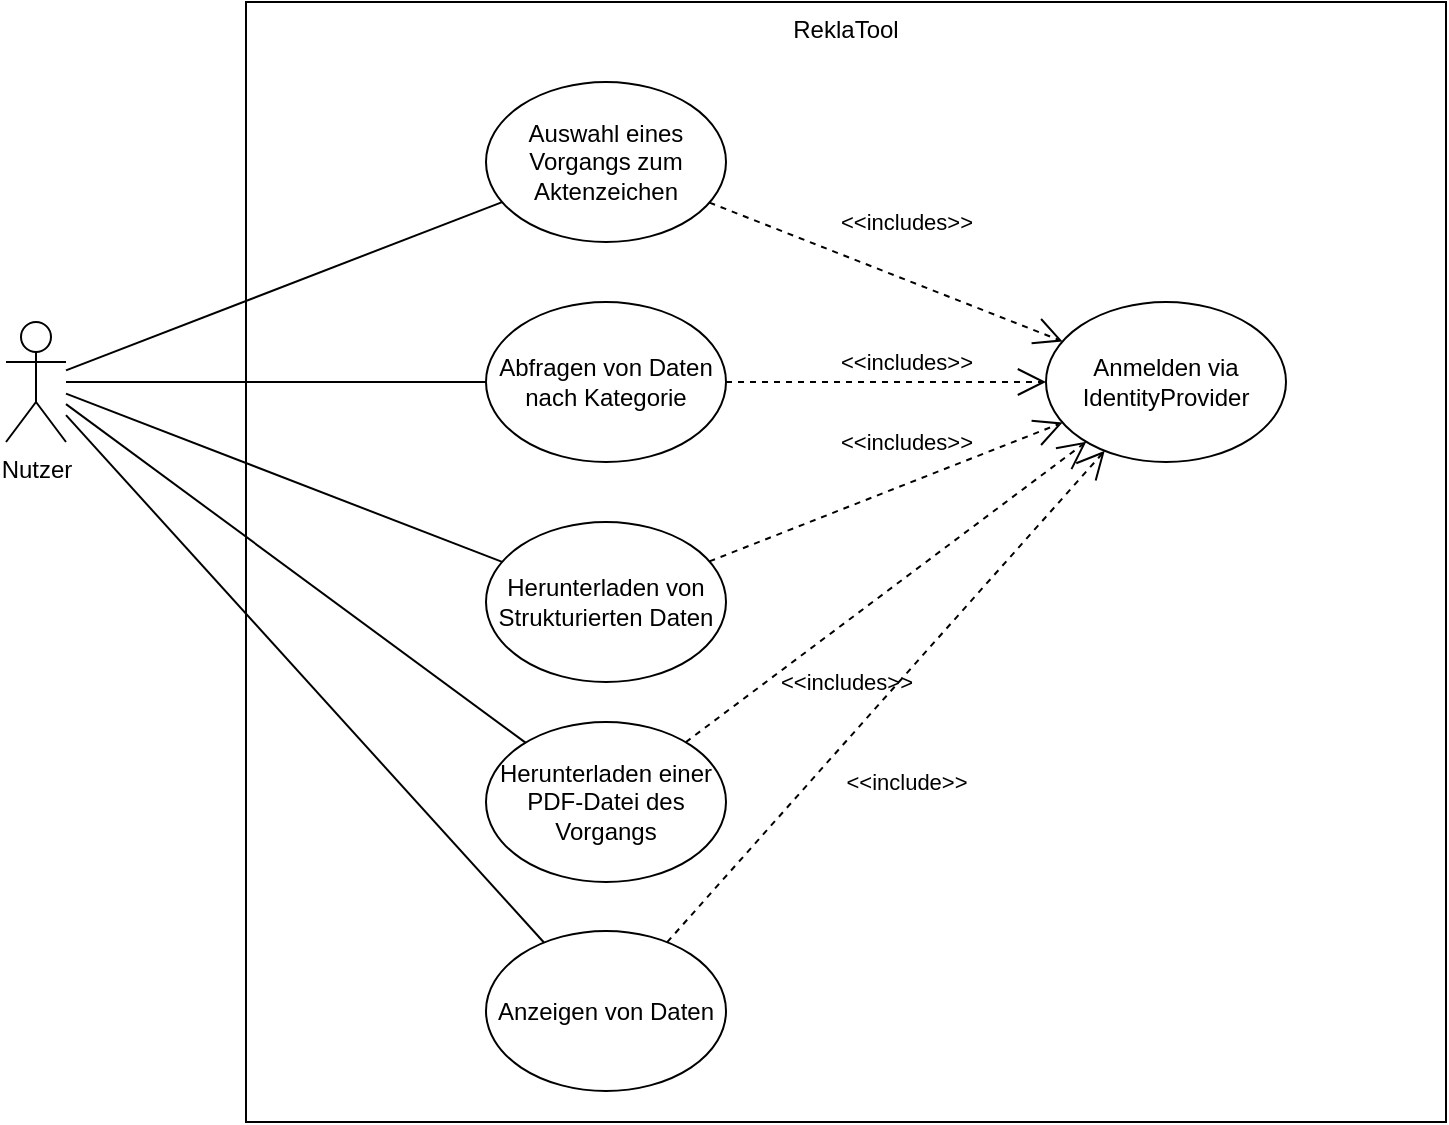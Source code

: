 <mxfile version="15.7.3" type="device"><diagram id="KXtlgSZv-sQTjvH1S74Z" name="Seite-1"><mxGraphModel dx="804" dy="501" grid="1" gridSize="10" guides="1" tooltips="1" connect="1" arrows="1" fold="1" page="1" pageScale="1" pageWidth="827" pageHeight="1169" math="0" shadow="0"><root><mxCell id="0"/><mxCell id="1" parent="0"/><mxCell id="mWIH-uFCOLM8JGl9j_XD-1" value="ReklaTool" style="rounded=0;whiteSpace=wrap;html=1;verticalAlign=top;connectable=0;" parent="1" vertex="1"><mxGeometry x="200" y="40" width="600" height="560" as="geometry"/></mxCell><mxCell id="mWIH-uFCOLM8JGl9j_XD-8" style="rounded=0;jumpSize=6;orthogonalLoop=1;jettySize=auto;html=1;endArrow=none;endFill=0;endSize=12;" parent="1" source="mWIH-uFCOLM8JGl9j_XD-2" target="mWIH-uFCOLM8JGl9j_XD-5" edge="1"><mxGeometry relative="1" as="geometry"/></mxCell><mxCell id="mWIH-uFCOLM8JGl9j_XD-11" style="edgeStyle=none;rounded=0;jumpSize=6;orthogonalLoop=1;jettySize=auto;html=1;endArrow=none;endFill=0;endSize=12;" parent="1" source="mWIH-uFCOLM8JGl9j_XD-2" target="mWIH-uFCOLM8JGl9j_XD-9" edge="1"><mxGeometry relative="1" as="geometry"/></mxCell><mxCell id="mWIH-uFCOLM8JGl9j_XD-12" style="edgeStyle=none;rounded=0;jumpSize=6;orthogonalLoop=1;jettySize=auto;html=1;endArrow=none;endFill=0;endSize=12;" parent="1" source="mWIH-uFCOLM8JGl9j_XD-2" target="mWIH-uFCOLM8JGl9j_XD-10" edge="1"><mxGeometry relative="1" as="geometry"/></mxCell><mxCell id="mWIH-uFCOLM8JGl9j_XD-14" style="edgeStyle=none;rounded=0;jumpSize=6;orthogonalLoop=1;jettySize=auto;html=1;endArrow=none;endFill=0;endSize=12;" parent="1" source="mWIH-uFCOLM8JGl9j_XD-2" target="mWIH-uFCOLM8JGl9j_XD-13" edge="1"><mxGeometry relative="1" as="geometry"/></mxCell><mxCell id="u0dEJAgnO89IQuJZwNWE-2" style="rounded=0;orthogonalLoop=1;jettySize=auto;html=1;endArrow=none;endFill=0;" edge="1" parent="1" source="mWIH-uFCOLM8JGl9j_XD-2" target="u0dEJAgnO89IQuJZwNWE-1"><mxGeometry relative="1" as="geometry"/></mxCell><mxCell id="mWIH-uFCOLM8JGl9j_XD-2" value="Nutzer" style="shape=umlActor;verticalLabelPosition=bottom;verticalAlign=top;html=1;outlineConnect=0;" parent="1" vertex="1"><mxGeometry x="80" y="200" width="30" height="60" as="geometry"/></mxCell><mxCell id="mWIH-uFCOLM8JGl9j_XD-7" value="&amp;lt;&amp;lt;includes&amp;gt;&amp;gt;" style="edgeStyle=orthogonalEdgeStyle;rounded=0;orthogonalLoop=1;jettySize=auto;html=1;endArrow=open;endFill=0;jumpSize=6;endSize=12;dashed=1;labelBackgroundColor=none;" parent="1" source="mWIH-uFCOLM8JGl9j_XD-5" target="mWIH-uFCOLM8JGl9j_XD-6" edge="1"><mxGeometry x="0.125" y="10" relative="1" as="geometry"><mxPoint as="offset"/></mxGeometry></mxCell><mxCell id="mWIH-uFCOLM8JGl9j_XD-5" value="Abfragen von Daten nach Kategorie" style="ellipse;whiteSpace=wrap;html=1;verticalAlign=middle;" parent="1" vertex="1"><mxGeometry x="320" y="190" width="120" height="80" as="geometry"/></mxCell><mxCell id="mWIH-uFCOLM8JGl9j_XD-6" value="Anmelden via IdentityProvider" style="ellipse;whiteSpace=wrap;html=1;verticalAlign=middle;" parent="1" vertex="1"><mxGeometry x="600" y="190" width="120" height="80" as="geometry"/></mxCell><mxCell id="mWIH-uFCOLM8JGl9j_XD-15" style="edgeStyle=none;rounded=0;jumpSize=6;orthogonalLoop=1;jettySize=auto;html=1;endArrow=open;endFill=0;endSize=12;dashed=1;" parent="1" source="mWIH-uFCOLM8JGl9j_XD-9" target="mWIH-uFCOLM8JGl9j_XD-6" edge="1"><mxGeometry relative="1" as="geometry"/></mxCell><mxCell id="mWIH-uFCOLM8JGl9j_XD-19" value="&amp;lt;&amp;lt;includes&amp;gt;&amp;gt;" style="edgeLabel;html=1;align=center;verticalAlign=middle;resizable=0;points=[];labelBackgroundColor=none;" parent="mWIH-uFCOLM8JGl9j_XD-15" vertex="1" connectable="0"><mxGeometry x="-0.197" y="2" relative="1" as="geometry"><mxPoint x="28" y="-30" as="offset"/></mxGeometry></mxCell><mxCell id="mWIH-uFCOLM8JGl9j_XD-9" value="Herunterladen von Strukturierten Daten" style="ellipse;whiteSpace=wrap;html=1;verticalAlign=middle;" parent="1" vertex="1"><mxGeometry x="320" y="300" width="120" height="80" as="geometry"/></mxCell><mxCell id="mWIH-uFCOLM8JGl9j_XD-16" value="&#10;&#10;&lt;span style=&quot;color: rgb(0, 0, 0); font-family: helvetica; font-size: 11px; font-style: normal; font-weight: 400; letter-spacing: normal; text-align: center; text-indent: 0px; text-transform: none; word-spacing: 0px; display: inline; float: none;&quot;&gt;&amp;lt;&amp;lt;includes&amp;gt;&amp;gt;&lt;/span&gt;&#10;&#10;" style="edgeStyle=none;rounded=0;jumpSize=6;orthogonalLoop=1;jettySize=auto;html=1;dashed=1;endArrow=open;endFill=0;endSize=12;labelBackgroundColor=none;" parent="1" source="mWIH-uFCOLM8JGl9j_XD-10" target="mWIH-uFCOLM8JGl9j_XD-6" edge="1"><mxGeometry x="-0.344" y="-24" relative="1" as="geometry"><mxPoint as="offset"/></mxGeometry></mxCell><mxCell id="mWIH-uFCOLM8JGl9j_XD-10" value="Herunterladen einer PDF-Datei des Vorgangs" style="ellipse;whiteSpace=wrap;html=1;verticalAlign=middle;" parent="1" vertex="1"><mxGeometry x="320" y="400" width="120" height="80" as="geometry"/></mxCell><mxCell id="mWIH-uFCOLM8JGl9j_XD-17" style="edgeStyle=none;rounded=0;jumpSize=6;orthogonalLoop=1;jettySize=auto;html=1;dashed=1;endArrow=open;endFill=0;endSize=12;" parent="1" source="mWIH-uFCOLM8JGl9j_XD-13" target="mWIH-uFCOLM8JGl9j_XD-6" edge="1"><mxGeometry relative="1" as="geometry"/></mxCell><mxCell id="mWIH-uFCOLM8JGl9j_XD-18" value="&amp;lt;&amp;lt;includes&amp;gt;&amp;gt;" style="edgeLabel;html=1;align=center;verticalAlign=middle;resizable=0;points=[];labelBackgroundColor=none;" parent="mWIH-uFCOLM8JGl9j_XD-17" vertex="1" connectable="0"><mxGeometry x="-0.124" y="1" relative="1" as="geometry"><mxPoint x="20" y="-20" as="offset"/></mxGeometry></mxCell><mxCell id="mWIH-uFCOLM8JGl9j_XD-13" value="Auswahl eines Vorgangs zum Aktenzeichen" style="ellipse;whiteSpace=wrap;html=1;verticalAlign=middle;" parent="1" vertex="1"><mxGeometry x="320" y="80" width="120" height="80" as="geometry"/></mxCell><mxCell id="u0dEJAgnO89IQuJZwNWE-3" style="edgeStyle=none;rounded=0;orthogonalLoop=1;jettySize=auto;html=1;endArrow=open;endFill=0;endSize=12;dashed=1;" edge="1" parent="1" source="u0dEJAgnO89IQuJZwNWE-1" target="mWIH-uFCOLM8JGl9j_XD-6"><mxGeometry relative="1" as="geometry"/></mxCell><mxCell id="u0dEJAgnO89IQuJZwNWE-4" value="&amp;lt;&amp;lt;include&amp;gt;&amp;gt;" style="edgeLabel;html=1;align=center;verticalAlign=middle;resizable=0;points=[];" vertex="1" connectable="0" parent="u0dEJAgnO89IQuJZwNWE-3"><mxGeometry x="-0.397" y="-1" relative="1" as="geometry"><mxPoint x="53" y="-7" as="offset"/></mxGeometry></mxCell><mxCell id="u0dEJAgnO89IQuJZwNWE-1" value="Anzeigen von Daten" style="ellipse;whiteSpace=wrap;html=1;verticalAlign=middle;" vertex="1" parent="1"><mxGeometry x="320" y="504.5" width="120" height="80" as="geometry"/></mxCell></root></mxGraphModel></diagram></mxfile>